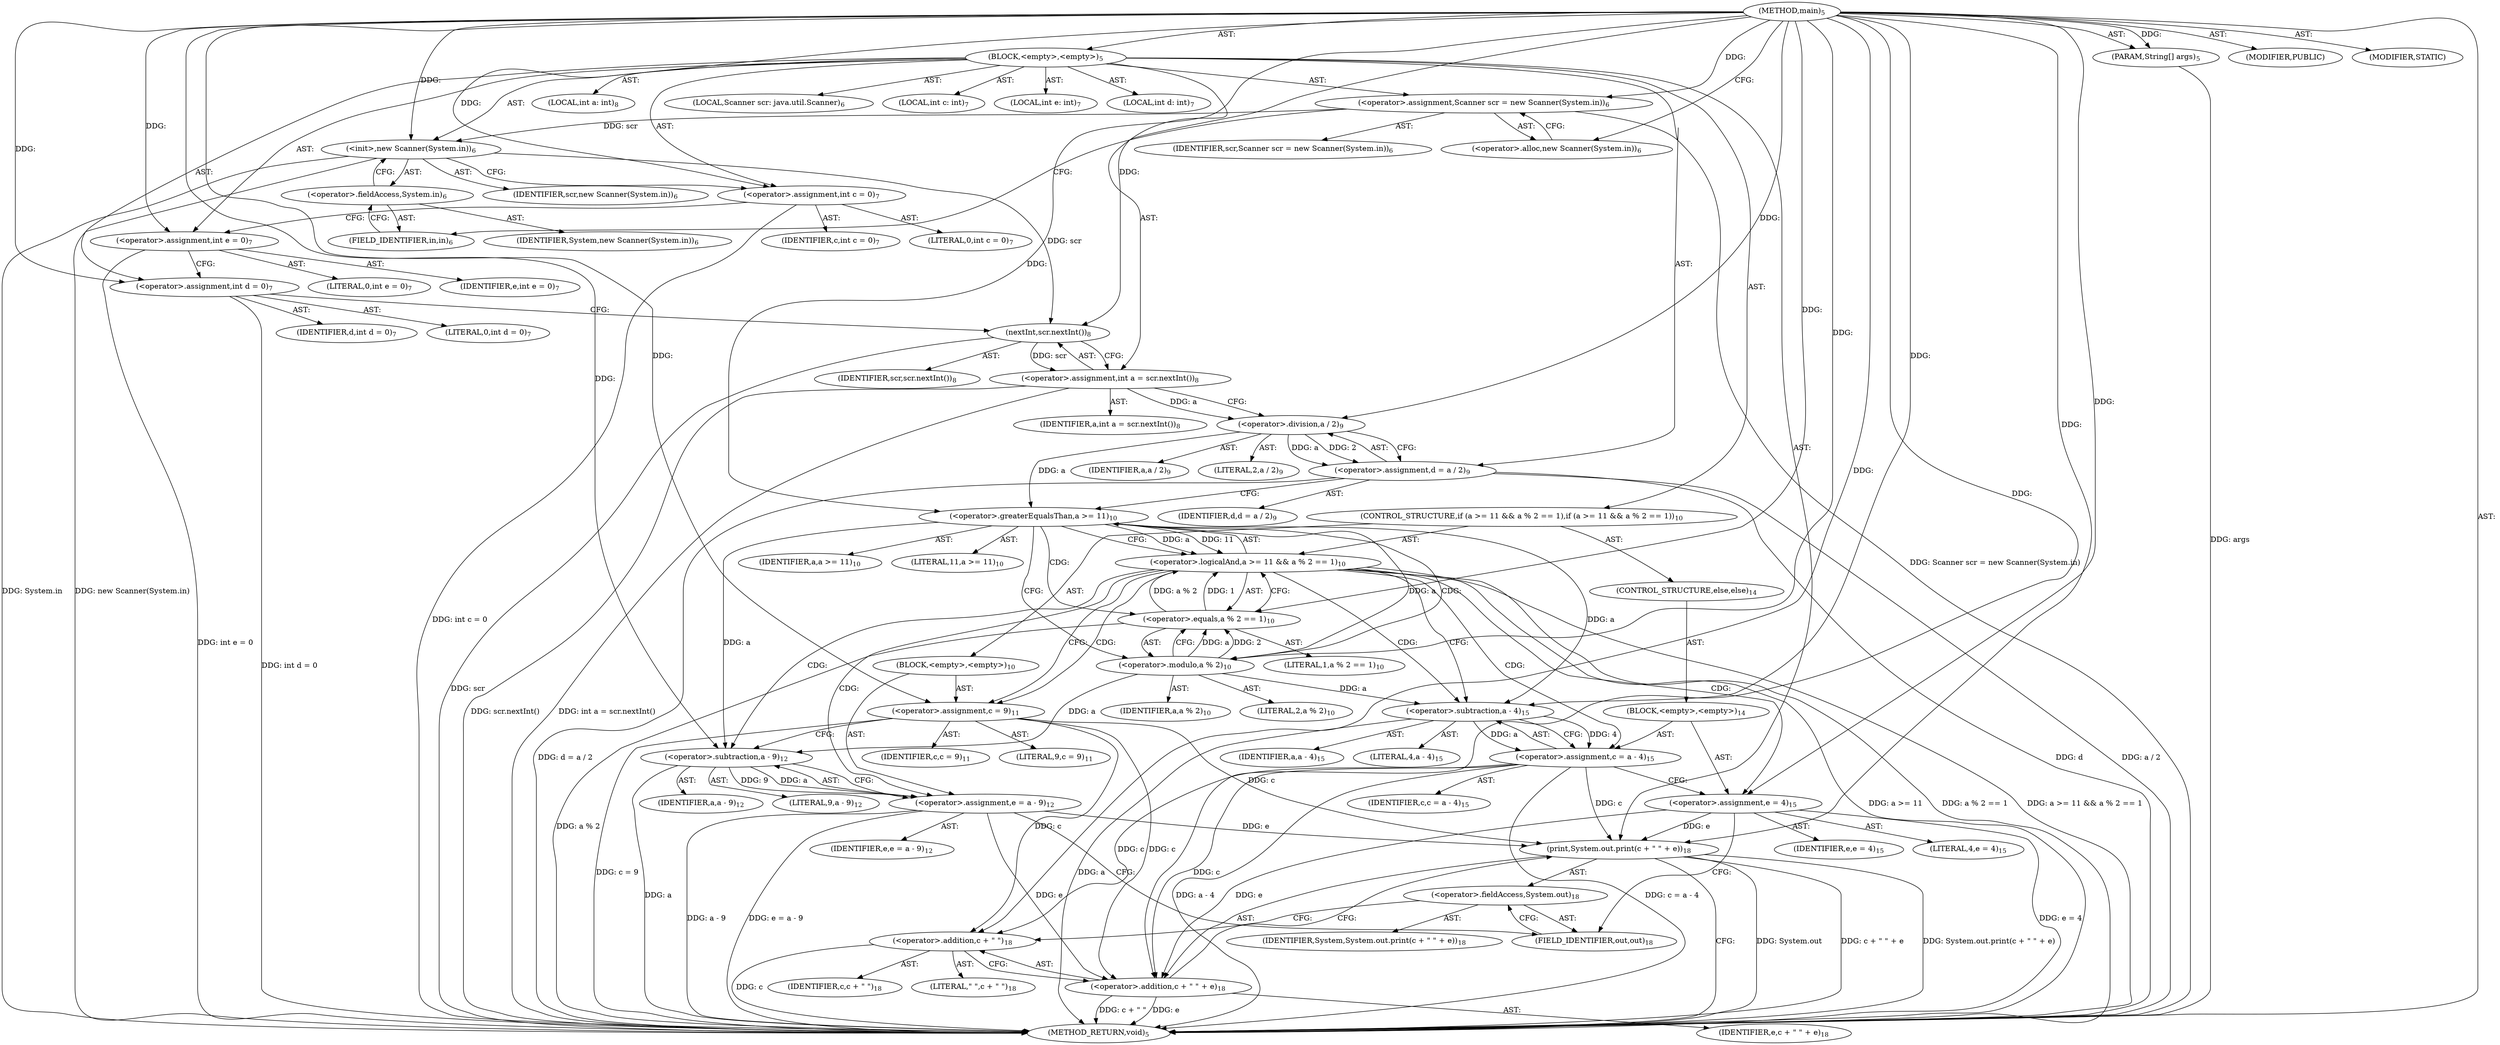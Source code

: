 digraph "main" {  
"19" [label = <(METHOD,main)<SUB>5</SUB>> ]
"20" [label = <(PARAM,String[] args)<SUB>5</SUB>> ]
"21" [label = <(BLOCK,&lt;empty&gt;,&lt;empty&gt;)<SUB>5</SUB>> ]
"4" [label = <(LOCAL,Scanner scr: java.util.Scanner)<SUB>6</SUB>> ]
"22" [label = <(&lt;operator&gt;.assignment,Scanner scr = new Scanner(System.in))<SUB>6</SUB>> ]
"23" [label = <(IDENTIFIER,scr,Scanner scr = new Scanner(System.in))<SUB>6</SUB>> ]
"24" [label = <(&lt;operator&gt;.alloc,new Scanner(System.in))<SUB>6</SUB>> ]
"25" [label = <(&lt;init&gt;,new Scanner(System.in))<SUB>6</SUB>> ]
"3" [label = <(IDENTIFIER,scr,new Scanner(System.in))<SUB>6</SUB>> ]
"26" [label = <(&lt;operator&gt;.fieldAccess,System.in)<SUB>6</SUB>> ]
"27" [label = <(IDENTIFIER,System,new Scanner(System.in))<SUB>6</SUB>> ]
"28" [label = <(FIELD_IDENTIFIER,in,in)<SUB>6</SUB>> ]
"29" [label = <(LOCAL,int c: int)<SUB>7</SUB>> ]
"30" [label = <(LOCAL,int e: int)<SUB>7</SUB>> ]
"31" [label = <(LOCAL,int d: int)<SUB>7</SUB>> ]
"32" [label = <(&lt;operator&gt;.assignment,int c = 0)<SUB>7</SUB>> ]
"33" [label = <(IDENTIFIER,c,int c = 0)<SUB>7</SUB>> ]
"34" [label = <(LITERAL,0,int c = 0)<SUB>7</SUB>> ]
"35" [label = <(&lt;operator&gt;.assignment,int e = 0)<SUB>7</SUB>> ]
"36" [label = <(IDENTIFIER,e,int e = 0)<SUB>7</SUB>> ]
"37" [label = <(LITERAL,0,int e = 0)<SUB>7</SUB>> ]
"38" [label = <(&lt;operator&gt;.assignment,int d = 0)<SUB>7</SUB>> ]
"39" [label = <(IDENTIFIER,d,int d = 0)<SUB>7</SUB>> ]
"40" [label = <(LITERAL,0,int d = 0)<SUB>7</SUB>> ]
"41" [label = <(LOCAL,int a: int)<SUB>8</SUB>> ]
"42" [label = <(&lt;operator&gt;.assignment,int a = scr.nextInt())<SUB>8</SUB>> ]
"43" [label = <(IDENTIFIER,a,int a = scr.nextInt())<SUB>8</SUB>> ]
"44" [label = <(nextInt,scr.nextInt())<SUB>8</SUB>> ]
"45" [label = <(IDENTIFIER,scr,scr.nextInt())<SUB>8</SUB>> ]
"46" [label = <(&lt;operator&gt;.assignment,d = a / 2)<SUB>9</SUB>> ]
"47" [label = <(IDENTIFIER,d,d = a / 2)<SUB>9</SUB>> ]
"48" [label = <(&lt;operator&gt;.division,a / 2)<SUB>9</SUB>> ]
"49" [label = <(IDENTIFIER,a,a / 2)<SUB>9</SUB>> ]
"50" [label = <(LITERAL,2,a / 2)<SUB>9</SUB>> ]
"51" [label = <(CONTROL_STRUCTURE,if (a &gt;= 11 &amp;&amp; a % 2 == 1),if (a &gt;= 11 &amp;&amp; a % 2 == 1))<SUB>10</SUB>> ]
"52" [label = <(&lt;operator&gt;.logicalAnd,a &gt;= 11 &amp;&amp; a % 2 == 1)<SUB>10</SUB>> ]
"53" [label = <(&lt;operator&gt;.greaterEqualsThan,a &gt;= 11)<SUB>10</SUB>> ]
"54" [label = <(IDENTIFIER,a,a &gt;= 11)<SUB>10</SUB>> ]
"55" [label = <(LITERAL,11,a &gt;= 11)<SUB>10</SUB>> ]
"56" [label = <(&lt;operator&gt;.equals,a % 2 == 1)<SUB>10</SUB>> ]
"57" [label = <(&lt;operator&gt;.modulo,a % 2)<SUB>10</SUB>> ]
"58" [label = <(IDENTIFIER,a,a % 2)<SUB>10</SUB>> ]
"59" [label = <(LITERAL,2,a % 2)<SUB>10</SUB>> ]
"60" [label = <(LITERAL,1,a % 2 == 1)<SUB>10</SUB>> ]
"61" [label = <(BLOCK,&lt;empty&gt;,&lt;empty&gt;)<SUB>10</SUB>> ]
"62" [label = <(&lt;operator&gt;.assignment,c = 9)<SUB>11</SUB>> ]
"63" [label = <(IDENTIFIER,c,c = 9)<SUB>11</SUB>> ]
"64" [label = <(LITERAL,9,c = 9)<SUB>11</SUB>> ]
"65" [label = <(&lt;operator&gt;.assignment,e = a - 9)<SUB>12</SUB>> ]
"66" [label = <(IDENTIFIER,e,e = a - 9)<SUB>12</SUB>> ]
"67" [label = <(&lt;operator&gt;.subtraction,a - 9)<SUB>12</SUB>> ]
"68" [label = <(IDENTIFIER,a,a - 9)<SUB>12</SUB>> ]
"69" [label = <(LITERAL,9,a - 9)<SUB>12</SUB>> ]
"70" [label = <(CONTROL_STRUCTURE,else,else)<SUB>14</SUB>> ]
"71" [label = <(BLOCK,&lt;empty&gt;,&lt;empty&gt;)<SUB>14</SUB>> ]
"72" [label = <(&lt;operator&gt;.assignment,c = a - 4)<SUB>15</SUB>> ]
"73" [label = <(IDENTIFIER,c,c = a - 4)<SUB>15</SUB>> ]
"74" [label = <(&lt;operator&gt;.subtraction,a - 4)<SUB>15</SUB>> ]
"75" [label = <(IDENTIFIER,a,a - 4)<SUB>15</SUB>> ]
"76" [label = <(LITERAL,4,a - 4)<SUB>15</SUB>> ]
"77" [label = <(&lt;operator&gt;.assignment,e = 4)<SUB>15</SUB>> ]
"78" [label = <(IDENTIFIER,e,e = 4)<SUB>15</SUB>> ]
"79" [label = <(LITERAL,4,e = 4)<SUB>15</SUB>> ]
"80" [label = <(print,System.out.print(c + &quot; &quot; + e))<SUB>18</SUB>> ]
"81" [label = <(&lt;operator&gt;.fieldAccess,System.out)<SUB>18</SUB>> ]
"82" [label = <(IDENTIFIER,System,System.out.print(c + &quot; &quot; + e))<SUB>18</SUB>> ]
"83" [label = <(FIELD_IDENTIFIER,out,out)<SUB>18</SUB>> ]
"84" [label = <(&lt;operator&gt;.addition,c + &quot; &quot; + e)<SUB>18</SUB>> ]
"85" [label = <(&lt;operator&gt;.addition,c + &quot; &quot;)<SUB>18</SUB>> ]
"86" [label = <(IDENTIFIER,c,c + &quot; &quot;)<SUB>18</SUB>> ]
"87" [label = <(LITERAL,&quot; &quot;,c + &quot; &quot;)<SUB>18</SUB>> ]
"88" [label = <(IDENTIFIER,e,c + &quot; &quot; + e)<SUB>18</SUB>> ]
"89" [label = <(MODIFIER,PUBLIC)> ]
"90" [label = <(MODIFIER,STATIC)> ]
"91" [label = <(METHOD_RETURN,void)<SUB>5</SUB>> ]
  "19" -> "20"  [ label = "AST: "] 
  "19" -> "21"  [ label = "AST: "] 
  "19" -> "89"  [ label = "AST: "] 
  "19" -> "90"  [ label = "AST: "] 
  "19" -> "91"  [ label = "AST: "] 
  "21" -> "4"  [ label = "AST: "] 
  "21" -> "22"  [ label = "AST: "] 
  "21" -> "25"  [ label = "AST: "] 
  "21" -> "29"  [ label = "AST: "] 
  "21" -> "30"  [ label = "AST: "] 
  "21" -> "31"  [ label = "AST: "] 
  "21" -> "32"  [ label = "AST: "] 
  "21" -> "35"  [ label = "AST: "] 
  "21" -> "38"  [ label = "AST: "] 
  "21" -> "41"  [ label = "AST: "] 
  "21" -> "42"  [ label = "AST: "] 
  "21" -> "46"  [ label = "AST: "] 
  "21" -> "51"  [ label = "AST: "] 
  "21" -> "80"  [ label = "AST: "] 
  "22" -> "23"  [ label = "AST: "] 
  "22" -> "24"  [ label = "AST: "] 
  "25" -> "3"  [ label = "AST: "] 
  "25" -> "26"  [ label = "AST: "] 
  "26" -> "27"  [ label = "AST: "] 
  "26" -> "28"  [ label = "AST: "] 
  "32" -> "33"  [ label = "AST: "] 
  "32" -> "34"  [ label = "AST: "] 
  "35" -> "36"  [ label = "AST: "] 
  "35" -> "37"  [ label = "AST: "] 
  "38" -> "39"  [ label = "AST: "] 
  "38" -> "40"  [ label = "AST: "] 
  "42" -> "43"  [ label = "AST: "] 
  "42" -> "44"  [ label = "AST: "] 
  "44" -> "45"  [ label = "AST: "] 
  "46" -> "47"  [ label = "AST: "] 
  "46" -> "48"  [ label = "AST: "] 
  "48" -> "49"  [ label = "AST: "] 
  "48" -> "50"  [ label = "AST: "] 
  "51" -> "52"  [ label = "AST: "] 
  "51" -> "61"  [ label = "AST: "] 
  "51" -> "70"  [ label = "AST: "] 
  "52" -> "53"  [ label = "AST: "] 
  "52" -> "56"  [ label = "AST: "] 
  "53" -> "54"  [ label = "AST: "] 
  "53" -> "55"  [ label = "AST: "] 
  "56" -> "57"  [ label = "AST: "] 
  "56" -> "60"  [ label = "AST: "] 
  "57" -> "58"  [ label = "AST: "] 
  "57" -> "59"  [ label = "AST: "] 
  "61" -> "62"  [ label = "AST: "] 
  "61" -> "65"  [ label = "AST: "] 
  "62" -> "63"  [ label = "AST: "] 
  "62" -> "64"  [ label = "AST: "] 
  "65" -> "66"  [ label = "AST: "] 
  "65" -> "67"  [ label = "AST: "] 
  "67" -> "68"  [ label = "AST: "] 
  "67" -> "69"  [ label = "AST: "] 
  "70" -> "71"  [ label = "AST: "] 
  "71" -> "72"  [ label = "AST: "] 
  "71" -> "77"  [ label = "AST: "] 
  "72" -> "73"  [ label = "AST: "] 
  "72" -> "74"  [ label = "AST: "] 
  "74" -> "75"  [ label = "AST: "] 
  "74" -> "76"  [ label = "AST: "] 
  "77" -> "78"  [ label = "AST: "] 
  "77" -> "79"  [ label = "AST: "] 
  "80" -> "81"  [ label = "AST: "] 
  "80" -> "84"  [ label = "AST: "] 
  "81" -> "82"  [ label = "AST: "] 
  "81" -> "83"  [ label = "AST: "] 
  "84" -> "85"  [ label = "AST: "] 
  "84" -> "88"  [ label = "AST: "] 
  "85" -> "86"  [ label = "AST: "] 
  "85" -> "87"  [ label = "AST: "] 
  "22" -> "28"  [ label = "CFG: "] 
  "25" -> "32"  [ label = "CFG: "] 
  "32" -> "35"  [ label = "CFG: "] 
  "35" -> "38"  [ label = "CFG: "] 
  "38" -> "44"  [ label = "CFG: "] 
  "42" -> "48"  [ label = "CFG: "] 
  "46" -> "53"  [ label = "CFG: "] 
  "80" -> "91"  [ label = "CFG: "] 
  "24" -> "22"  [ label = "CFG: "] 
  "26" -> "25"  [ label = "CFG: "] 
  "44" -> "42"  [ label = "CFG: "] 
  "48" -> "46"  [ label = "CFG: "] 
  "52" -> "62"  [ label = "CFG: "] 
  "52" -> "74"  [ label = "CFG: "] 
  "81" -> "85"  [ label = "CFG: "] 
  "84" -> "80"  [ label = "CFG: "] 
  "28" -> "26"  [ label = "CFG: "] 
  "53" -> "52"  [ label = "CFG: "] 
  "53" -> "57"  [ label = "CFG: "] 
  "56" -> "52"  [ label = "CFG: "] 
  "62" -> "67"  [ label = "CFG: "] 
  "65" -> "83"  [ label = "CFG: "] 
  "83" -> "81"  [ label = "CFG: "] 
  "85" -> "84"  [ label = "CFG: "] 
  "57" -> "56"  [ label = "CFG: "] 
  "67" -> "65"  [ label = "CFG: "] 
  "72" -> "77"  [ label = "CFG: "] 
  "77" -> "83"  [ label = "CFG: "] 
  "74" -> "72"  [ label = "CFG: "] 
  "19" -> "24"  [ label = "CFG: "] 
  "20" -> "91"  [ label = "DDG: args"] 
  "22" -> "91"  [ label = "DDG: Scanner scr = new Scanner(System.in)"] 
  "25" -> "91"  [ label = "DDG: System.in"] 
  "25" -> "91"  [ label = "DDG: new Scanner(System.in)"] 
  "32" -> "91"  [ label = "DDG: int c = 0"] 
  "35" -> "91"  [ label = "DDG: int e = 0"] 
  "38" -> "91"  [ label = "DDG: int d = 0"] 
  "44" -> "91"  [ label = "DDG: scr"] 
  "42" -> "91"  [ label = "DDG: scr.nextInt()"] 
  "42" -> "91"  [ label = "DDG: int a = scr.nextInt()"] 
  "46" -> "91"  [ label = "DDG: d"] 
  "46" -> "91"  [ label = "DDG: a / 2"] 
  "46" -> "91"  [ label = "DDG: d = a / 2"] 
  "52" -> "91"  [ label = "DDG: a &gt;= 11"] 
  "56" -> "91"  [ label = "DDG: a % 2"] 
  "52" -> "91"  [ label = "DDG: a % 2 == 1"] 
  "52" -> "91"  [ label = "DDG: a &gt;= 11 &amp;&amp; a % 2 == 1"] 
  "74" -> "91"  [ label = "DDG: a"] 
  "72" -> "91"  [ label = "DDG: a - 4"] 
  "72" -> "91"  [ label = "DDG: c = a - 4"] 
  "77" -> "91"  [ label = "DDG: e = 4"] 
  "62" -> "91"  [ label = "DDG: c = 9"] 
  "67" -> "91"  [ label = "DDG: a"] 
  "65" -> "91"  [ label = "DDG: a - 9"] 
  "65" -> "91"  [ label = "DDG: e = a - 9"] 
  "80" -> "91"  [ label = "DDG: System.out"] 
  "85" -> "91"  [ label = "DDG: c"] 
  "84" -> "91"  [ label = "DDG: c + &quot; &quot;"] 
  "84" -> "91"  [ label = "DDG: e"] 
  "80" -> "91"  [ label = "DDG: c + &quot; &quot; + e"] 
  "80" -> "91"  [ label = "DDG: System.out.print(c + &quot; &quot; + e)"] 
  "19" -> "20"  [ label = "DDG: "] 
  "19" -> "22"  [ label = "DDG: "] 
  "19" -> "32"  [ label = "DDG: "] 
  "19" -> "35"  [ label = "DDG: "] 
  "19" -> "38"  [ label = "DDG: "] 
  "44" -> "42"  [ label = "DDG: scr"] 
  "48" -> "46"  [ label = "DDG: a"] 
  "48" -> "46"  [ label = "DDG: 2"] 
  "22" -> "25"  [ label = "DDG: scr"] 
  "19" -> "25"  [ label = "DDG: "] 
  "72" -> "80"  [ label = "DDG: c"] 
  "62" -> "80"  [ label = "DDG: c"] 
  "19" -> "80"  [ label = "DDG: "] 
  "77" -> "80"  [ label = "DDG: e"] 
  "65" -> "80"  [ label = "DDG: e"] 
  "25" -> "44"  [ label = "DDG: scr"] 
  "19" -> "44"  [ label = "DDG: "] 
  "42" -> "48"  [ label = "DDG: a"] 
  "19" -> "48"  [ label = "DDG: "] 
  "53" -> "52"  [ label = "DDG: a"] 
  "53" -> "52"  [ label = "DDG: 11"] 
  "56" -> "52"  [ label = "DDG: a % 2"] 
  "56" -> "52"  [ label = "DDG: 1"] 
  "19" -> "62"  [ label = "DDG: "] 
  "67" -> "65"  [ label = "DDG: a"] 
  "67" -> "65"  [ label = "DDG: 9"] 
  "72" -> "84"  [ label = "DDG: c"] 
  "62" -> "84"  [ label = "DDG: c"] 
  "19" -> "84"  [ label = "DDG: "] 
  "77" -> "84"  [ label = "DDG: e"] 
  "65" -> "84"  [ label = "DDG: e"] 
  "48" -> "53"  [ label = "DDG: a"] 
  "19" -> "53"  [ label = "DDG: "] 
  "57" -> "56"  [ label = "DDG: a"] 
  "57" -> "56"  [ label = "DDG: 2"] 
  "19" -> "56"  [ label = "DDG: "] 
  "74" -> "72"  [ label = "DDG: a"] 
  "74" -> "72"  [ label = "DDG: 4"] 
  "19" -> "77"  [ label = "DDG: "] 
  "72" -> "85"  [ label = "DDG: c"] 
  "62" -> "85"  [ label = "DDG: c"] 
  "19" -> "85"  [ label = "DDG: "] 
  "53" -> "57"  [ label = "DDG: a"] 
  "19" -> "57"  [ label = "DDG: "] 
  "53" -> "67"  [ label = "DDG: a"] 
  "57" -> "67"  [ label = "DDG: a"] 
  "19" -> "67"  [ label = "DDG: "] 
  "53" -> "74"  [ label = "DDG: a"] 
  "57" -> "74"  [ label = "DDG: a"] 
  "19" -> "74"  [ label = "DDG: "] 
  "52" -> "77"  [ label = "CDG: "] 
  "52" -> "65"  [ label = "CDG: "] 
  "52" -> "72"  [ label = "CDG: "] 
  "52" -> "67"  [ label = "CDG: "] 
  "52" -> "74"  [ label = "CDG: "] 
  "52" -> "62"  [ label = "CDG: "] 
  "53" -> "57"  [ label = "CDG: "] 
  "53" -> "56"  [ label = "CDG: "] 
}
